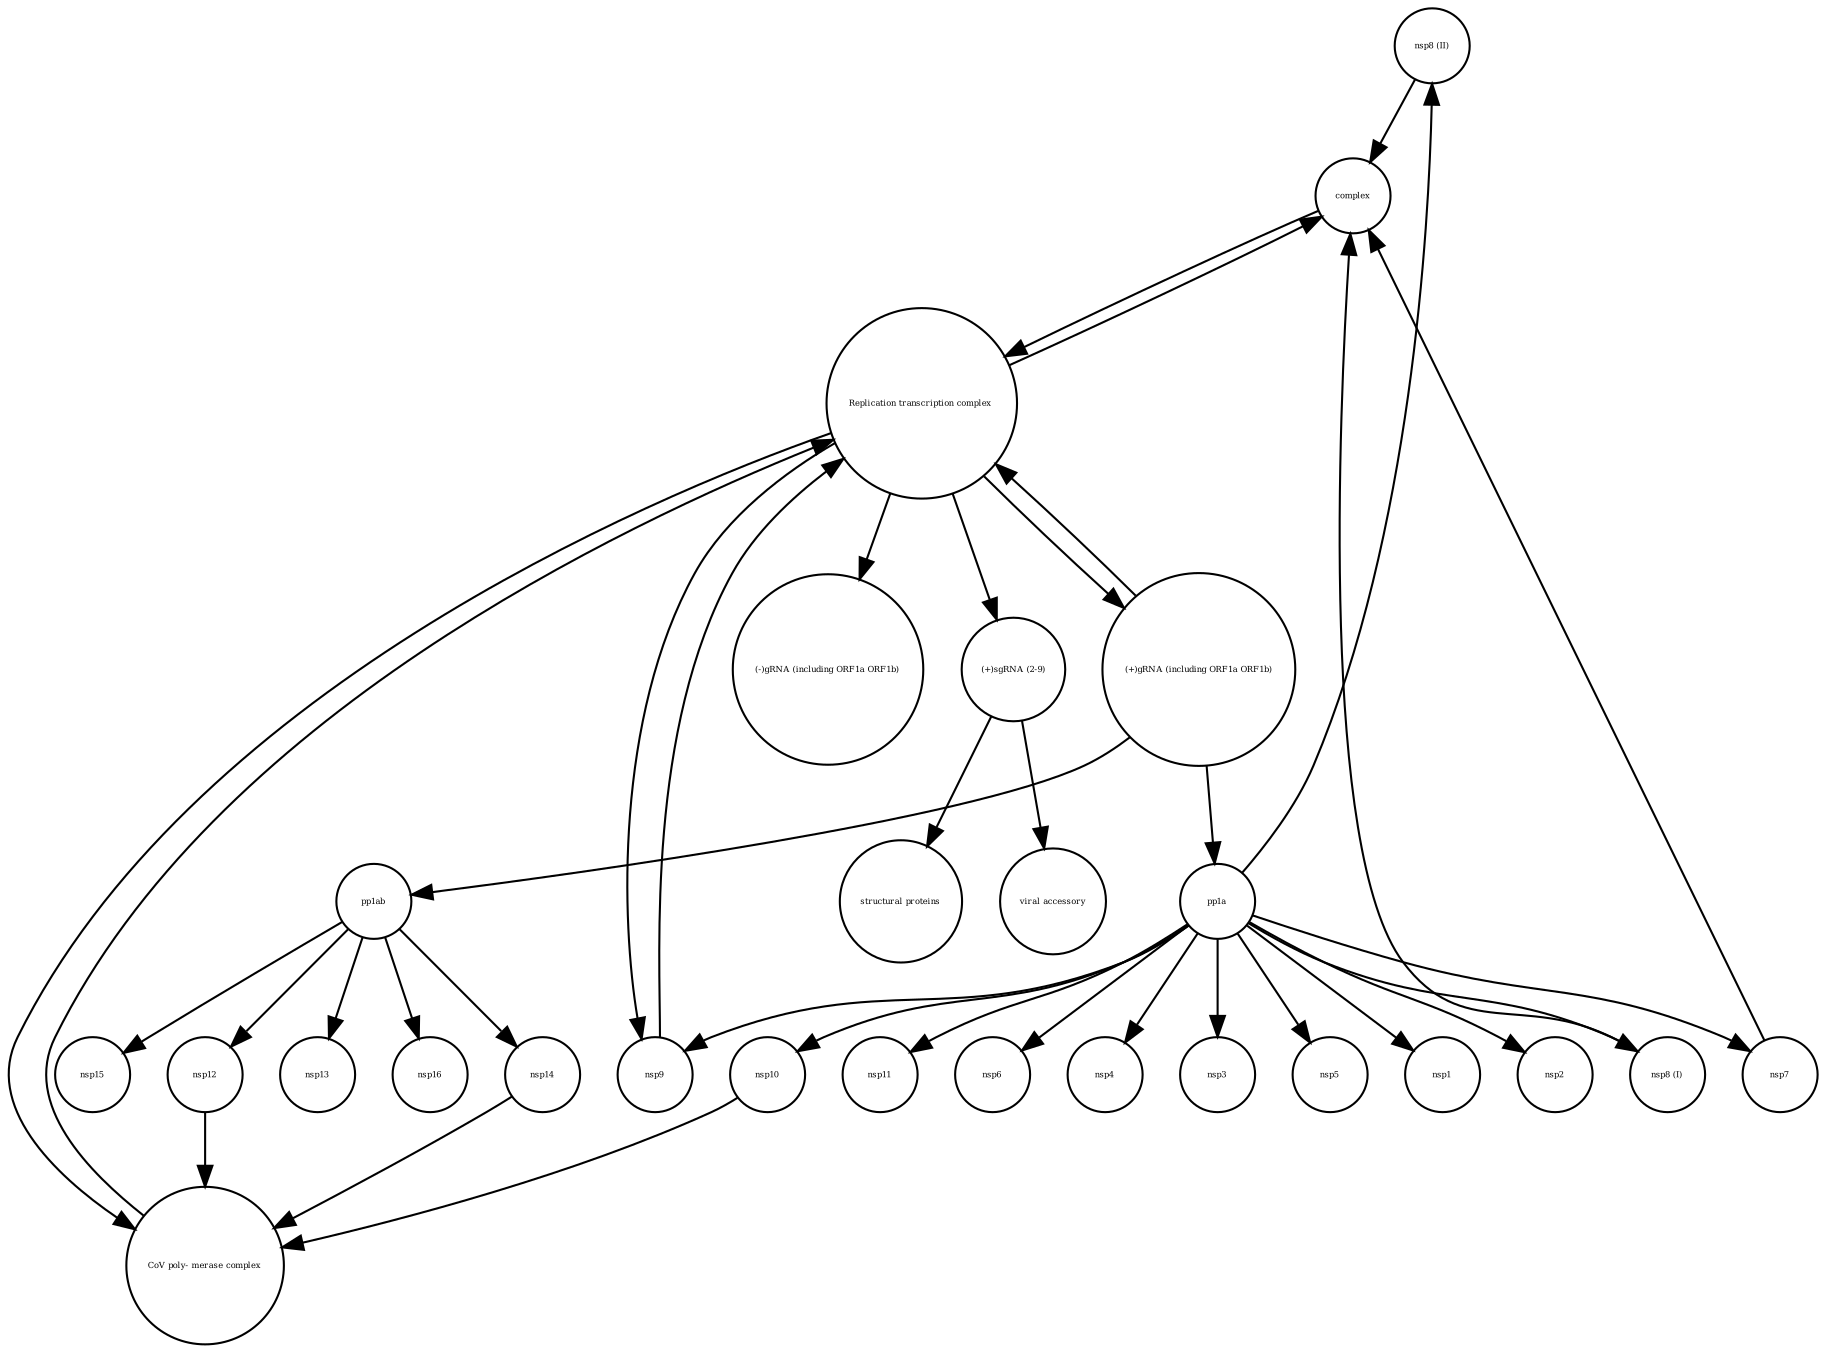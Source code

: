 strict digraph  {
"nsp8 (II)" [annotation="", bipartite=0, cls=macromolecule, fontsize=4, label="nsp8 (II)", shape=circle];
"nsp8 (I)" [annotation="", bipartite=0, cls=macromolecule, fontsize=4, label="nsp8 (I)", shape=circle];
"CoV poly- merase complex" [annotation="", bipartite=0, cls=complex, fontsize=4, label="CoV poly- merase complex", shape=circle];
nsp1 [annotation="", bipartite=0, cls=macromolecule, fontsize=4, label=nsp1, shape=circle];
nsp2 [annotation="", bipartite=0, cls=macromolecule, fontsize=4, label=nsp2, shape=circle];
nsp11 [annotation="", bipartite=0, cls=macromolecule, fontsize=4, label=nsp11, shape=circle];
nsp14 [annotation="", bipartite=0, cls=macromolecule, fontsize=4, label=nsp14, shape=circle];
"Replication transcription complex " [annotation="", bipartite=0, cls=complex, fontsize=4, label="Replication transcription complex ", shape=circle];
nsp6 [annotation="", bipartite=0, cls=macromolecule, fontsize=4, label=nsp6, shape=circle];
complex [annotation="", bipartite=0, cls=complex, fontsize=4, label=complex, shape=circle];
nsp15 [annotation="", bipartite=0, cls=macromolecule, fontsize=4, label=nsp15, shape=circle];
"(+)sgRNA (2-9)" [annotation="", bipartite=0, cls="nucleic acid feature", fontsize=4, label="(+)sgRNA (2-9)", shape=circle];
"structural proteins" [annotation="", bipartite=0, cls=macromolecule, fontsize=4, label="structural proteins", shape=circle];
pp1a [annotation="", bipartite=0, cls=macromolecule, fontsize=4, label=pp1a, shape=circle];
nsp4 [annotation="", bipartite=0, cls=macromolecule, fontsize=4, label=nsp4, shape=circle];
pp1ab [annotation="", bipartite=0, cls=macromolecule, fontsize=4, label=pp1ab, shape=circle];
"viral accessory" [annotation="", bipartite=0, cls=macromolecule, fontsize=4, label="viral accessory", shape=circle];
nsp3 [annotation="", bipartite=0, cls=macromolecule, fontsize=4, label=nsp3, shape=circle];
nsp13 [annotation="", bipartite=0, cls=macromolecule, fontsize=4, label=nsp13, shape=circle];
nsp12 [annotation="", bipartite=0, cls=macromolecule, fontsize=4, label=nsp12, shape=circle];
"(+)gRNA (including ORF1a ORF1b)" [annotation="", bipartite=0, cls="nucleic acid feature", fontsize=4, label="(+)gRNA (including ORF1a ORF1b)", shape=circle];
nsp10 [annotation="", bipartite=0, cls=macromolecule, fontsize=4, label=nsp10, shape=circle];
nsp5 [annotation="", bipartite=0, cls=macromolecule, fontsize=4, label=nsp5, shape=circle];
"(-)gRNA (including ORF1a ORF1b)" [annotation="", bipartite=0, cls="nucleic acid feature", fontsize=4, label="(-)gRNA (including ORF1a ORF1b)", shape=circle];
nsp7 [annotation="", bipartite=0, cls=macromolecule, fontsize=4, label=nsp7, shape=circle];
nsp9 [annotation="", bipartite=0, cls=macromolecule, fontsize=4, label=nsp9, shape=circle];
nsp16 [annotation="", bipartite=0, cls=macromolecule, fontsize=4, label=nsp16, shape=circle];
"nsp8 (II)" -> complex  [annotation="", interaction_type=production];
"nsp8 (I)" -> complex  [annotation="", interaction_type=production];
"CoV poly- merase complex" -> "Replication transcription complex "  [annotation="", interaction_type=production];
nsp14 -> "CoV poly- merase complex"  [annotation="", interaction_type=production];
"Replication transcription complex " -> complex  [annotation="", interaction_type=production];
"Replication transcription complex " -> "(-)gRNA (including ORF1a ORF1b)"  [annotation="", interaction_type=production];
"Replication transcription complex " -> "CoV poly- merase complex"  [annotation="", interaction_type=production];
"Replication transcription complex " -> nsp9  [annotation="", interaction_type=production];
"Replication transcription complex " -> "(+)gRNA (including ORF1a ORF1b)"  [annotation="", interaction_type=production];
"Replication transcription complex " -> "(+)sgRNA (2-9)"  [annotation="", interaction_type="necessary stimulation"];
complex -> "Replication transcription complex "  [annotation="", interaction_type=production];
"(+)sgRNA (2-9)" -> "viral accessory"  [annotation="", interaction_type="necessary stimulation"];
"(+)sgRNA (2-9)" -> "structural proteins"  [annotation="", interaction_type="necessary stimulation"];
pp1a -> "nsp8 (II)"  [annotation="", interaction_type=production];
pp1a -> nsp5  [annotation="", interaction_type=production];
pp1a -> nsp6  [annotation="", interaction_type=production];
pp1a -> nsp4  [annotation="", interaction_type=production];
pp1a -> nsp3  [annotation="", interaction_type=production];
pp1a -> "nsp8 (I)"  [annotation="", interaction_type=production];
pp1a -> nsp7  [annotation="", interaction_type=production];
pp1a -> nsp1  [annotation="", interaction_type=production];
pp1a -> nsp9  [annotation="", interaction_type=production];
pp1a -> nsp2  [annotation="", interaction_type=production];
pp1a -> nsp11  [annotation="", interaction_type=production];
pp1a -> nsp10  [annotation="", interaction_type=production];
pp1ab -> nsp15  [annotation="", interaction_type=production];
pp1ab -> nsp14  [annotation="", interaction_type=production];
pp1ab -> nsp13  [annotation="", interaction_type=production];
pp1ab -> nsp12  [annotation="", interaction_type=production];
pp1ab -> nsp16  [annotation="", interaction_type=production];
nsp12 -> "CoV poly- merase complex"  [annotation="", interaction_type=production];
"(+)gRNA (including ORF1a ORF1b)" -> "Replication transcription complex "  [annotation="", interaction_type=production];
"(+)gRNA (including ORF1a ORF1b)" -> pp1ab  [annotation="", interaction_type="necessary stimulation"];
"(+)gRNA (including ORF1a ORF1b)" -> pp1a  [annotation="", interaction_type="necessary stimulation"];
nsp10 -> "CoV poly- merase complex"  [annotation="", interaction_type=production];
nsp7 -> complex  [annotation="", interaction_type=production];
nsp9 -> "Replication transcription complex "  [annotation="", interaction_type=production];
}
